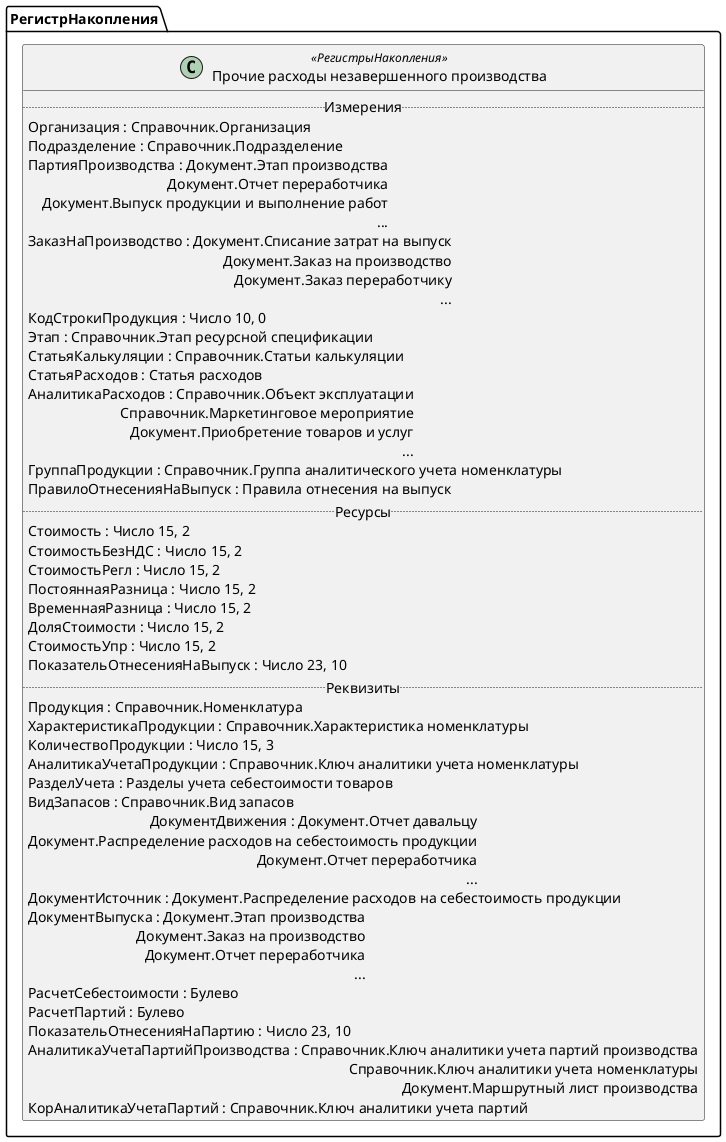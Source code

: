 ﻿@startuml ПрочиеРасходыНезавершенногоПроизводства
'!include templates.wsd
'..\include templates.wsd
class РегистрНакопления.ПрочиеРасходыНезавершенногоПроизводства as "Прочие расходы незавершенного производства" <<РегистрыНакопления>>
{
..Измерения..
Организация : Справочник.Организация
Подразделение : Справочник.Подразделение
ПартияПроизводства : Документ.Этап производства\rДокумент.Отчет переработчика\rДокумент.Выпуск продукции и выполнение работ\r...
ЗаказНаПроизводство : Документ.Списание затрат на выпуск\rДокумент.Заказ на производство\rДокумент.Заказ переработчику\r...
КодСтрокиПродукция : Число 10, 0
Этап : Справочник.Этап ресурсной спецификации
СтатьяКалькуляции : Справочник.Статьи калькуляции
СтатьяРасходов : Статья расходов
АналитикаРасходов : Справочник.Объект эксплуатации\rСправочник.Маркетинговое мероприятие\rДокумент.Приобретение товаров и услуг\r...
ГруппаПродукции : Справочник.Группа аналитического учета номенклатуры
ПравилоОтнесенияНаВыпуск : Правила отнесения на выпуск
..Ресурсы..
Стоимость : Число 15, 2
СтоимостьБезНДС : Число 15, 2
СтоимостьРегл : Число 15, 2
ПостояннаяРазница : Число 15, 2
ВременнаяРазница : Число 15, 2
ДоляСтоимости : Число 15, 2
СтоимостьУпр : Число 15, 2
ПоказательОтнесенияНаВыпуск : Число 23, 10
..Реквизиты..
Продукция : Справочник.Номенклатура
ХарактеристикаПродукции : Справочник.Характеристика номенклатуры
КоличествоПродукции : Число 15, 3
АналитикаУчетаПродукции : Справочник.Ключ аналитики учета номенклатуры
РазделУчета : Разделы учета себестоимости товаров
ВидЗапасов : Справочник.Вид запасов
ДокументДвижения : Документ.Отчет давальцу\rДокумент.Распределение расходов на себестоимость продукции\rДокумент.Отчет переработчика\r...
ДокументИсточник : Документ.Распределение расходов на себестоимость продукции
ДокументВыпуска : Документ.Этап производства\rДокумент.Заказ на производство\rДокумент.Отчет переработчика\r...
РасчетСебестоимости : Булево
РасчетПартий : Булево
ПоказательОтнесенияНаПартию : Число 23, 10
АналитикаУчетаПартийПроизводства : Справочник.Ключ аналитики учета партий производства\rСправочник.Ключ аналитики учета номенклатуры\rДокумент.Маршрутный лист производства
КорАналитикаУчетаПартий : Справочник.Ключ аналитики учета партий
}
@enduml
